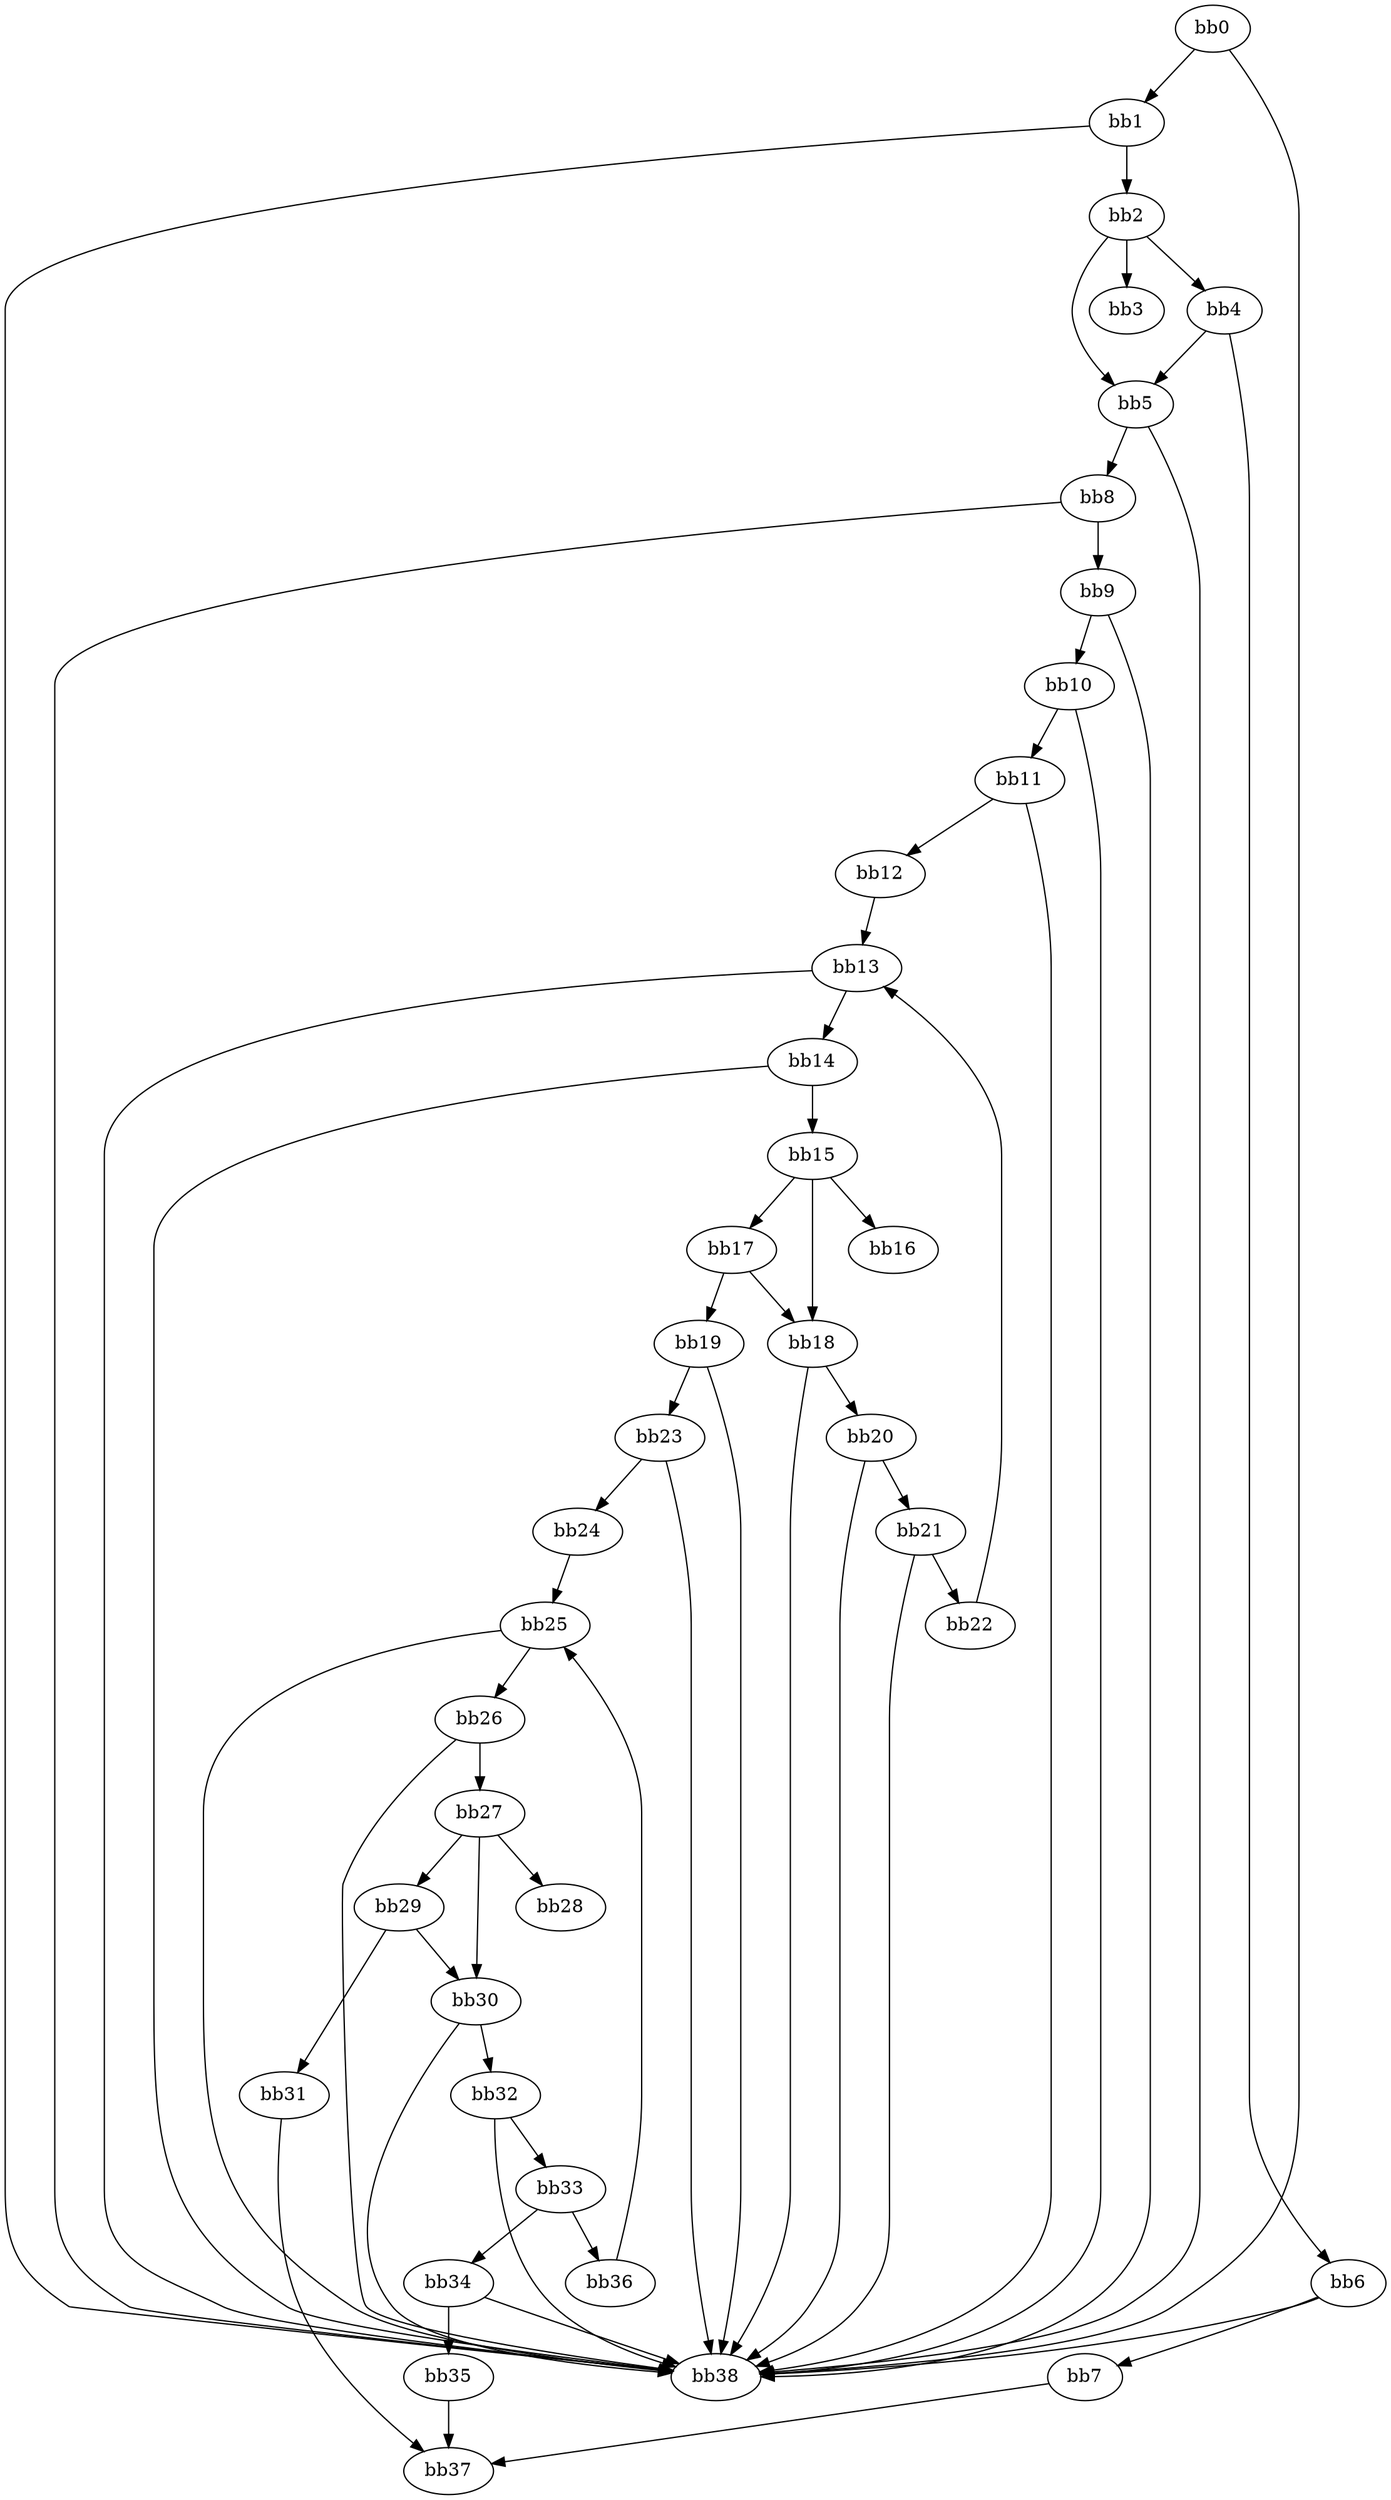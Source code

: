 digraph {
    0 [ label = "bb0\l" ]
    1 [ label = "bb1\l" ]
    2 [ label = "bb2\l" ]
    3 [ label = "bb3\l" ]
    4 [ label = "bb4\l" ]
    5 [ label = "bb5\l" ]
    6 [ label = "bb6\l" ]
    7 [ label = "bb7\l" ]
    8 [ label = "bb8\l" ]
    9 [ label = "bb9\l" ]
    10 [ label = "bb10\l" ]
    11 [ label = "bb11\l" ]
    12 [ label = "bb12\l" ]
    13 [ label = "bb13\l" ]
    14 [ label = "bb14\l" ]
    15 [ label = "bb15\l" ]
    16 [ label = "bb16\l" ]
    17 [ label = "bb17\l" ]
    18 [ label = "bb18\l" ]
    19 [ label = "bb19\l" ]
    20 [ label = "bb20\l" ]
    21 [ label = "bb21\l" ]
    22 [ label = "bb22\l" ]
    23 [ label = "bb23\l" ]
    24 [ label = "bb24\l" ]
    25 [ label = "bb25\l" ]
    26 [ label = "bb26\l" ]
    27 [ label = "bb27\l" ]
    28 [ label = "bb28\l" ]
    29 [ label = "bb29\l" ]
    30 [ label = "bb30\l" ]
    31 [ label = "bb31\l" ]
    32 [ label = "bb32\l" ]
    33 [ label = "bb33\l" ]
    34 [ label = "bb34\l" ]
    35 [ label = "bb35\l" ]
    36 [ label = "bb36\l" ]
    37 [ label = "bb37\l" ]
    38 [ label = "bb38\l" ]
    0 -> 1 [ ]
    0 -> 38 [ ]
    1 -> 2 [ ]
    1 -> 38 [ ]
    2 -> 3 [ ]
    2 -> 4 [ ]
    2 -> 5 [ ]
    4 -> 5 [ ]
    4 -> 6 [ ]
    5 -> 8 [ ]
    5 -> 38 [ ]
    6 -> 7 [ ]
    6 -> 38 [ ]
    7 -> 37 [ ]
    8 -> 9 [ ]
    8 -> 38 [ ]
    9 -> 10 [ ]
    9 -> 38 [ ]
    10 -> 11 [ ]
    10 -> 38 [ ]
    11 -> 12 [ ]
    11 -> 38 [ ]
    12 -> 13 [ ]
    13 -> 14 [ ]
    13 -> 38 [ ]
    14 -> 15 [ ]
    14 -> 38 [ ]
    15 -> 16 [ ]
    15 -> 17 [ ]
    15 -> 18 [ ]
    17 -> 18 [ ]
    17 -> 19 [ ]
    18 -> 20 [ ]
    18 -> 38 [ ]
    19 -> 23 [ ]
    19 -> 38 [ ]
    20 -> 21 [ ]
    20 -> 38 [ ]
    21 -> 22 [ ]
    21 -> 38 [ ]
    22 -> 13 [ ]
    23 -> 24 [ ]
    23 -> 38 [ ]
    24 -> 25 [ ]
    25 -> 26 [ ]
    25 -> 38 [ ]
    26 -> 27 [ ]
    26 -> 38 [ ]
    27 -> 28 [ ]
    27 -> 29 [ ]
    27 -> 30 [ ]
    29 -> 30 [ ]
    29 -> 31 [ ]
    30 -> 32 [ ]
    30 -> 38 [ ]
    31 -> 37 [ ]
    32 -> 33 [ ]
    32 -> 38 [ ]
    33 -> 34 [ ]
    33 -> 36 [ ]
    34 -> 35 [ ]
    34 -> 38 [ ]
    35 -> 37 [ ]
    36 -> 25 [ ]
}

